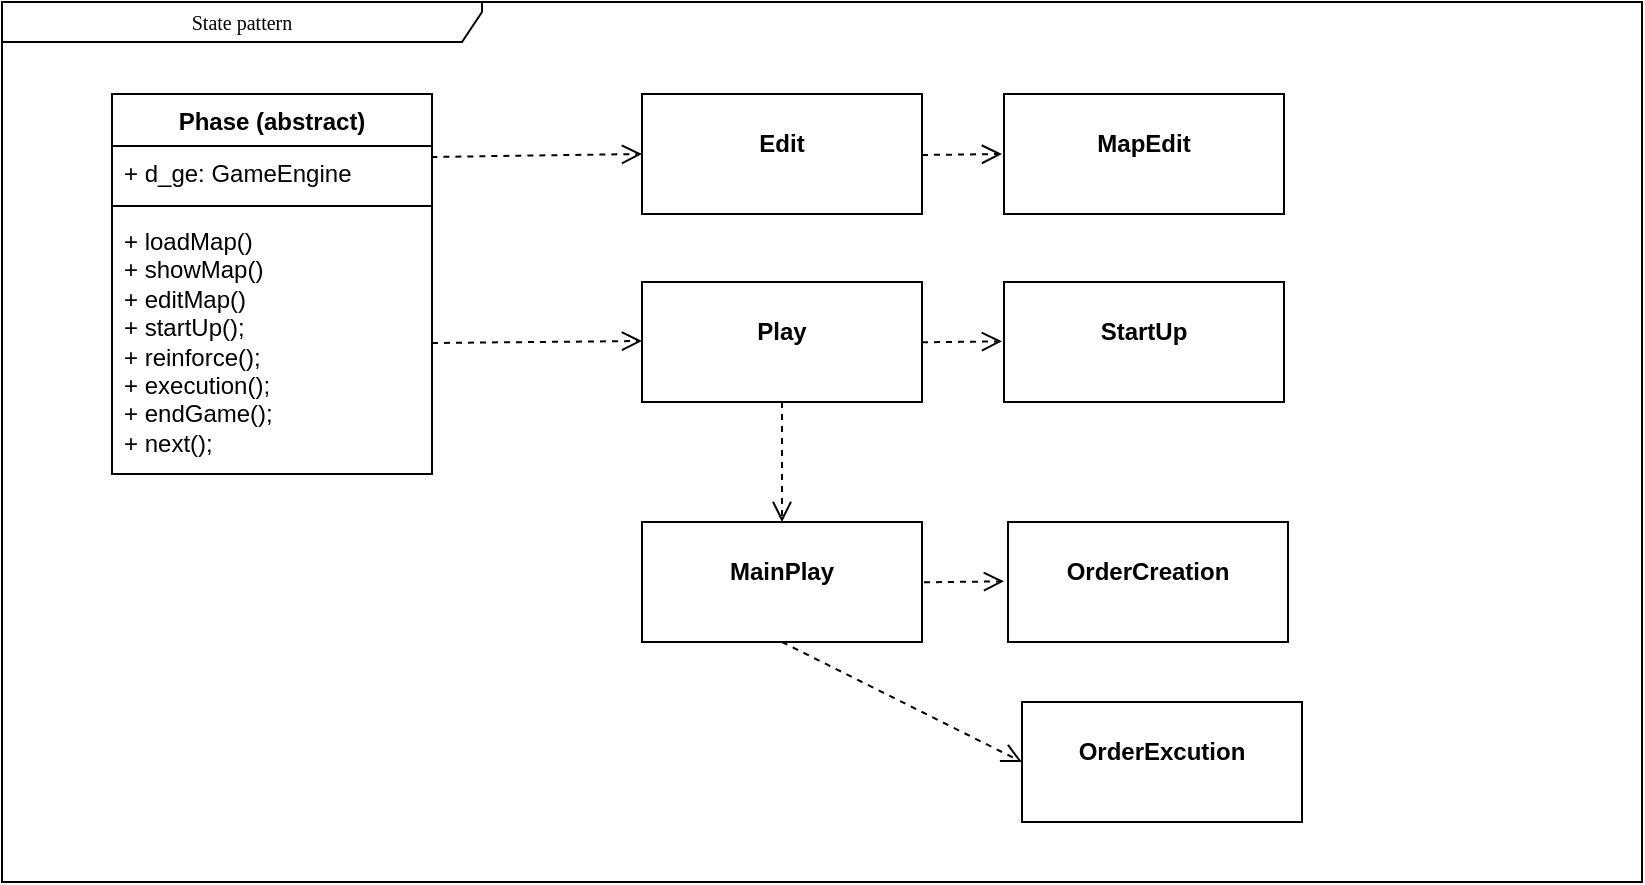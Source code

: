 <mxfile version="26.1.1">
  <diagram name="Page-1" id="c4acf3e9-155e-7222-9cf6-157b1a14988f">
    <mxGraphModel dx="1266" dy="691" grid="1" gridSize="10" guides="1" tooltips="1" connect="1" arrows="1" fold="1" page="1" pageScale="1" pageWidth="850" pageHeight="1100" background="none" math="0" shadow="0">
      <root>
        <mxCell id="0" />
        <mxCell id="1" parent="0" />
        <mxCell id="17acba5748e5396b-1" value="State pattern" style="shape=umlFrame;whiteSpace=wrap;html=1;rounded=0;shadow=0;comic=0;labelBackgroundColor=none;strokeWidth=1;fontFamily=Verdana;fontSize=10;align=center;width=240;height=20;" parent="1" vertex="1">
          <mxGeometry x="20" y="20" width="820" height="440" as="geometry" />
        </mxCell>
        <mxCell id="tlYwjyK-wXdUCp_CIaxG-1" value="Phase (abstract)" style="swimlane;fontStyle=1;align=center;verticalAlign=top;childLayout=stackLayout;horizontal=1;startSize=26;horizontalStack=0;resizeParent=1;resizeParentMax=0;resizeLast=0;collapsible=1;marginBottom=0;whiteSpace=wrap;html=1;" parent="1" vertex="1">
          <mxGeometry x="75" y="66" width="160" height="190" as="geometry" />
        </mxCell>
        <mxCell id="tlYwjyK-wXdUCp_CIaxG-2" value="+ d_ge: GameEngine" style="text;strokeColor=none;fillColor=none;align=left;verticalAlign=top;spacingLeft=4;spacingRight=4;overflow=hidden;rotatable=0;points=[[0,0.5],[1,0.5]];portConstraint=eastwest;whiteSpace=wrap;html=1;" parent="tlYwjyK-wXdUCp_CIaxG-1" vertex="1">
          <mxGeometry y="26" width="160" height="26" as="geometry" />
        </mxCell>
        <mxCell id="tlYwjyK-wXdUCp_CIaxG-3" value="" style="line;strokeWidth=1;fillColor=none;align=left;verticalAlign=middle;spacingTop=-1;spacingLeft=3;spacingRight=3;rotatable=0;labelPosition=right;points=[];portConstraint=eastwest;strokeColor=inherit;" parent="tlYwjyK-wXdUCp_CIaxG-1" vertex="1">
          <mxGeometry y="52" width="160" height="8" as="geometry" />
        </mxCell>
        <mxCell id="tlYwjyK-wXdUCp_CIaxG-4" value="+ loadMap()&lt;div&gt;+ showMap()&lt;/div&gt;&lt;div&gt;+ editMap()&lt;/div&gt;&lt;div&gt;+ startUp();&lt;/div&gt;&lt;div&gt;+ reinforce();&lt;/div&gt;&lt;div&gt;+ execution();&lt;/div&gt;&lt;div&gt;+ endGame();&lt;/div&gt;&lt;div&gt;+ next();&lt;/div&gt;&lt;div&gt;&lt;div&gt;&lt;br&gt;&lt;/div&gt;&lt;/div&gt;" style="text;strokeColor=none;fillColor=none;align=left;verticalAlign=top;spacingLeft=4;spacingRight=4;overflow=hidden;rotatable=0;points=[[0,0.5],[1,0.5]];portConstraint=eastwest;whiteSpace=wrap;html=1;" parent="tlYwjyK-wXdUCp_CIaxG-1" vertex="1">
          <mxGeometry y="60" width="160" height="130" as="geometry" />
        </mxCell>
        <mxCell id="tlYwjyK-wXdUCp_CIaxG-5" value="&lt;p style=&quot;margin:0px;margin-top:4px;text-align:center;&quot;&gt;&lt;br&gt;&lt;b&gt;MapEdit&lt;/b&gt;&lt;/p&gt;" style="verticalAlign=top;align=left;overflow=fill;html=1;whiteSpace=wrap;" parent="1" vertex="1">
          <mxGeometry x="521" y="66" width="140" height="60" as="geometry" />
        </mxCell>
        <mxCell id="tlYwjyK-wXdUCp_CIaxG-8" value="&lt;p style=&quot;margin:0px;margin-top:4px;text-align:center;&quot;&gt;&lt;br&gt;&lt;b&gt;Play&lt;/b&gt;&lt;/p&gt;" style="verticalAlign=top;align=left;overflow=fill;html=1;whiteSpace=wrap;" parent="1" vertex="1">
          <mxGeometry x="340" y="160" width="140" height="60" as="geometry" />
        </mxCell>
        <mxCell id="tlYwjyK-wXdUCp_CIaxG-9" value="&lt;p style=&quot;margin:0px;margin-top:4px;text-align:center;&quot;&gt;&lt;br&gt;&lt;b&gt;MainPlay&lt;/b&gt;&lt;/p&gt;" style="verticalAlign=top;align=left;overflow=fill;html=1;whiteSpace=wrap;" parent="1" vertex="1">
          <mxGeometry x="340" y="280" width="140" height="60" as="geometry" />
        </mxCell>
        <mxCell id="tlYwjyK-wXdUCp_CIaxG-11" value="&lt;p style=&quot;margin:0px;margin-top:4px;text-align:center;&quot;&gt;&lt;br&gt;&lt;b&gt;StartUp&lt;/b&gt;&lt;/p&gt;" style="verticalAlign=top;align=left;overflow=fill;html=1;whiteSpace=wrap;" parent="1" vertex="1">
          <mxGeometry x="521" y="160" width="140" height="60" as="geometry" />
        </mxCell>
        <mxCell id="tlYwjyK-wXdUCp_CIaxG-12" value="&lt;p style=&quot;margin:0px;margin-top:4px;text-align:center;&quot;&gt;&lt;br&gt;&lt;b&gt;OrderCreation&lt;/b&gt;&lt;/p&gt;" style="verticalAlign=top;align=left;overflow=fill;html=1;whiteSpace=wrap;" parent="1" vertex="1">
          <mxGeometry x="523" y="280" width="140" height="60" as="geometry" />
        </mxCell>
        <mxCell id="tlYwjyK-wXdUCp_CIaxG-13" value="&lt;p style=&quot;margin:0px;margin-top:4px;text-align:center;&quot;&gt;&lt;br&gt;&lt;b&gt;OrderExcution&lt;/b&gt;&lt;/p&gt;" style="verticalAlign=top;align=left;overflow=fill;html=1;whiteSpace=wrap;" parent="1" vertex="1">
          <mxGeometry x="530" y="370" width="140" height="60" as="geometry" />
        </mxCell>
        <mxCell id="tlYwjyK-wXdUCp_CIaxG-14" value="&lt;p style=&quot;margin:0px;margin-top:4px;text-align:center;&quot;&gt;&lt;br&gt;&lt;b&gt;Edit&lt;/b&gt;&lt;/p&gt;" style="verticalAlign=top;align=left;overflow=fill;html=1;whiteSpace=wrap;" parent="1" vertex="1">
          <mxGeometry x="340" y="66" width="140" height="60" as="geometry" />
        </mxCell>
        <mxCell id="MuImOH4HL23ehyhKdBN7-2" value="" style="html=1;verticalAlign=bottom;endArrow=open;dashed=1;endSize=8;curved=0;rounded=0;exitX=0.998;exitY=0.211;exitDx=0;exitDy=0;entryX=0;entryY=0.5;entryDx=0;entryDy=0;exitPerimeter=0;" parent="1" source="tlYwjyK-wXdUCp_CIaxG-2" target="tlYwjyK-wXdUCp_CIaxG-14" edge="1">
          <mxGeometry relative="1" as="geometry">
            <mxPoint x="340" y="100" as="sourcePoint" />
            <mxPoint x="260" y="100" as="targetPoint" />
          </mxGeometry>
        </mxCell>
        <mxCell id="MuImOH4HL23ehyhKdBN7-3" value="" style="html=1;verticalAlign=bottom;endArrow=open;dashed=1;endSize=8;curved=0;rounded=0;exitX=0.998;exitY=0.211;exitDx=0;exitDy=0;exitPerimeter=0;" parent="1" edge="1">
          <mxGeometry relative="1" as="geometry">
            <mxPoint x="480" y="96.5" as="sourcePoint" />
            <mxPoint x="520" y="96" as="targetPoint" />
          </mxGeometry>
        </mxCell>
        <mxCell id="MuImOH4HL23ehyhKdBN7-5" value="" style="html=1;verticalAlign=bottom;endArrow=open;dashed=1;endSize=8;curved=0;rounded=0;exitX=0.998;exitY=0.211;exitDx=0;exitDy=0;exitPerimeter=0;" parent="1" edge="1">
          <mxGeometry relative="1" as="geometry">
            <mxPoint x="480" y="190.16" as="sourcePoint" />
            <mxPoint x="520" y="189.66" as="targetPoint" />
          </mxGeometry>
        </mxCell>
        <mxCell id="MuImOH4HL23ehyhKdBN7-6" value="" style="html=1;verticalAlign=bottom;endArrow=open;dashed=1;endSize=8;curved=0;rounded=0;exitX=0.998;exitY=0.211;exitDx=0;exitDy=0;exitPerimeter=0;" parent="1" edge="1">
          <mxGeometry relative="1" as="geometry">
            <mxPoint x="481" y="310.16" as="sourcePoint" />
            <mxPoint x="521" y="309.66" as="targetPoint" />
          </mxGeometry>
        </mxCell>
        <mxCell id="MuImOH4HL23ehyhKdBN7-7" value="" style="html=1;verticalAlign=bottom;endArrow=open;dashed=1;endSize=8;curved=0;rounded=0;exitX=0.5;exitY=1;exitDx=0;exitDy=0;entryX=0;entryY=0.5;entryDx=0;entryDy=0;" parent="1" source="tlYwjyK-wXdUCp_CIaxG-9" target="tlYwjyK-wXdUCp_CIaxG-13" edge="1">
          <mxGeometry relative="1" as="geometry">
            <mxPoint x="425" y="360.5" as="sourcePoint" />
            <mxPoint x="465" y="360" as="targetPoint" />
          </mxGeometry>
        </mxCell>
        <mxCell id="MuImOH4HL23ehyhKdBN7-8" value="" style="html=1;verticalAlign=bottom;endArrow=open;dashed=1;endSize=8;curved=0;rounded=0;exitX=0.5;exitY=1;exitDx=0;exitDy=0;entryX=0.5;entryY=0;entryDx=0;entryDy=0;" parent="1" source="tlYwjyK-wXdUCp_CIaxG-8" target="tlYwjyK-wXdUCp_CIaxG-9" edge="1">
          <mxGeometry relative="1" as="geometry">
            <mxPoint x="245" y="107" as="sourcePoint" />
            <mxPoint x="350" y="106" as="targetPoint" />
          </mxGeometry>
        </mxCell>
        <mxCell id="MuImOH4HL23ehyhKdBN7-9" value="" style="html=1;verticalAlign=bottom;endArrow=open;dashed=1;endSize=8;curved=0;rounded=0;exitX=0.998;exitY=0.211;exitDx=0;exitDy=0;entryX=0;entryY=0.5;entryDx=0;entryDy=0;exitPerimeter=0;" parent="1" edge="1">
          <mxGeometry relative="1" as="geometry">
            <mxPoint x="235" y="190.5" as="sourcePoint" />
            <mxPoint x="340" y="189.5" as="targetPoint" />
          </mxGeometry>
        </mxCell>
      </root>
    </mxGraphModel>
  </diagram>
</mxfile>
